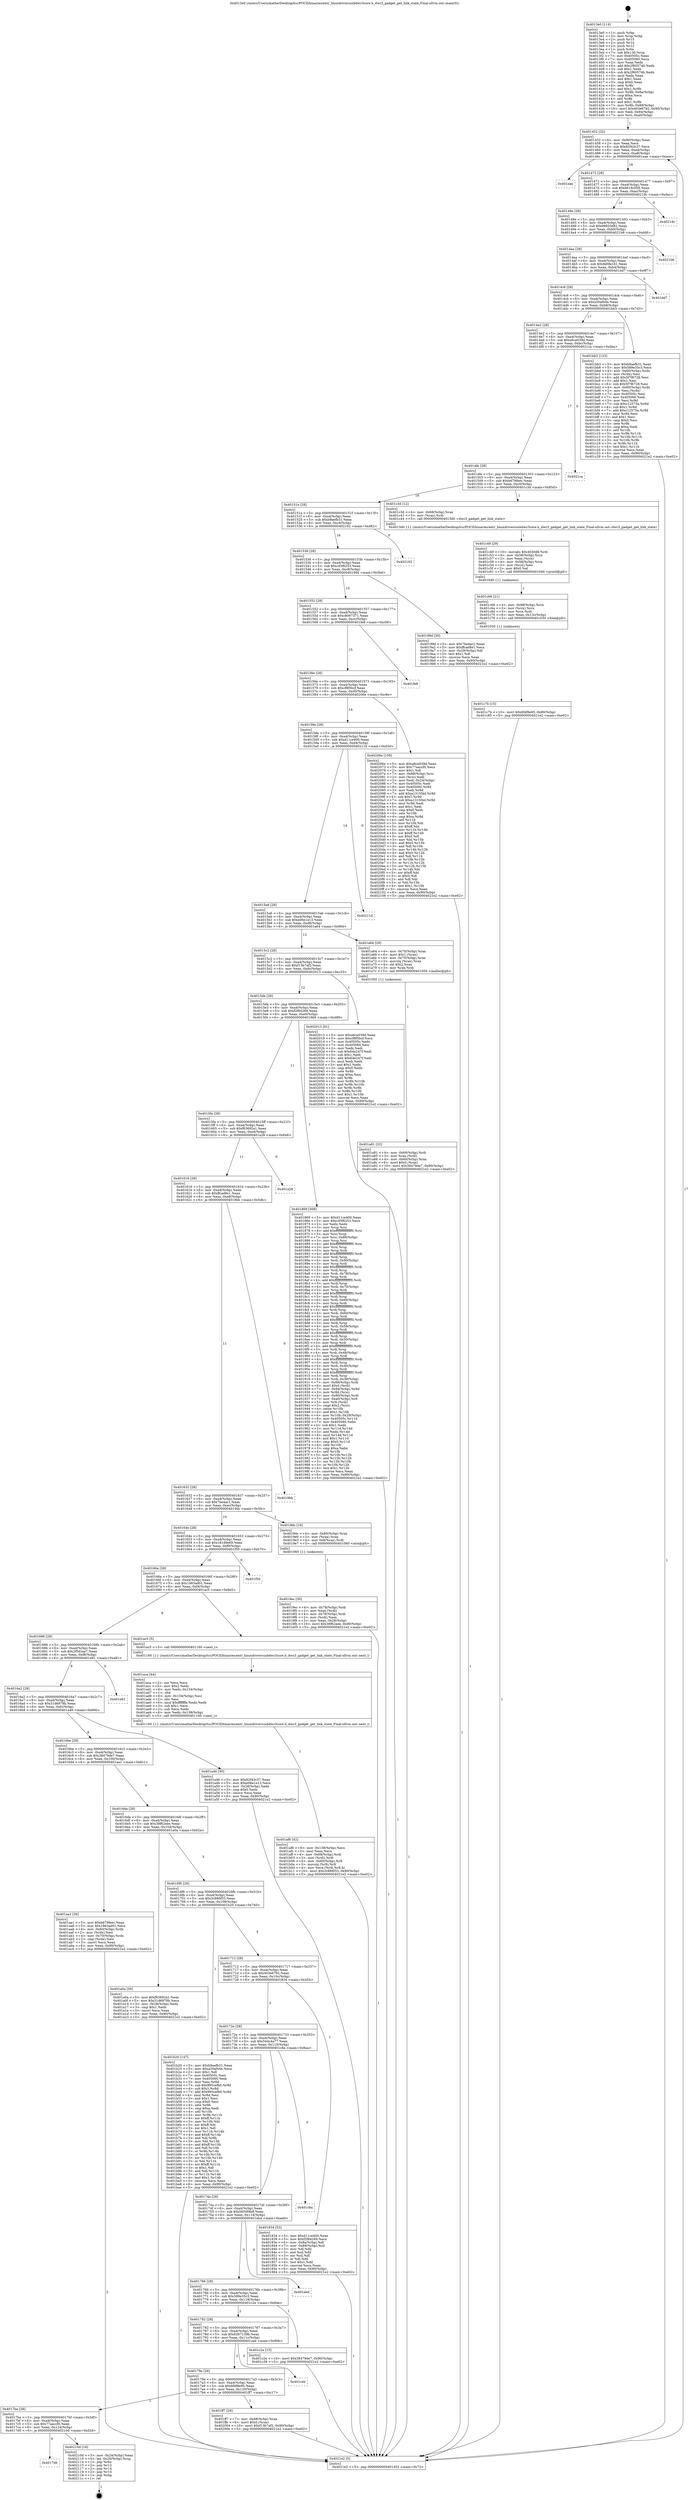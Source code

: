 digraph "0x4013e0" {
  label = "0x4013e0 (/mnt/c/Users/mathe/Desktop/tcc/POCII/binaries/extr_linuxdriversusbdwc3core.h_dwc3_gadget_get_link_state_Final-ollvm.out::main(0))"
  labelloc = "t"
  node[shape=record]

  Entry [label="",width=0.3,height=0.3,shape=circle,fillcolor=black,style=filled]
  "0x401452" [label="{
     0x401452 [32]\l
     | [instrs]\l
     &nbsp;&nbsp;0x401452 \<+6\>: mov -0x90(%rbp),%eax\l
     &nbsp;&nbsp;0x401458 \<+2\>: mov %eax,%ecx\l
     &nbsp;&nbsp;0x40145a \<+6\>: sub $0x82f43c37,%ecx\l
     &nbsp;&nbsp;0x401460 \<+6\>: mov %eax,-0xa4(%rbp)\l
     &nbsp;&nbsp;0x401466 \<+6\>: mov %ecx,-0xa8(%rbp)\l
     &nbsp;&nbsp;0x40146c \<+6\>: je 0000000000401eae \<main+0xace\>\l
  }"]
  "0x401eae" [label="{
     0x401eae\l
  }", style=dashed]
  "0x401472" [label="{
     0x401472 [28]\l
     | [instrs]\l
     &nbsp;&nbsp;0x401472 \<+5\>: jmp 0000000000401477 \<main+0x97\>\l
     &nbsp;&nbsp;0x401477 \<+6\>: mov -0xa4(%rbp),%eax\l
     &nbsp;&nbsp;0x40147d \<+5\>: sub $0x8618c058,%eax\l
     &nbsp;&nbsp;0x401482 \<+6\>: mov %eax,-0xac(%rbp)\l
     &nbsp;&nbsp;0x401488 \<+6\>: je 000000000040218c \<main+0xdac\>\l
  }"]
  Exit [label="",width=0.3,height=0.3,shape=circle,fillcolor=black,style=filled,peripheries=2]
  "0x40218c" [label="{
     0x40218c\l
  }", style=dashed]
  "0x40148e" [label="{
     0x40148e [28]\l
     | [instrs]\l
     &nbsp;&nbsp;0x40148e \<+5\>: jmp 0000000000401493 \<main+0xb3\>\l
     &nbsp;&nbsp;0x401493 \<+6\>: mov -0xa4(%rbp),%eax\l
     &nbsp;&nbsp;0x401499 \<+5\>: sub $0x99833d81,%eax\l
     &nbsp;&nbsp;0x40149e \<+6\>: mov %eax,-0xb0(%rbp)\l
     &nbsp;&nbsp;0x4014a4 \<+6\>: je 00000000004021b6 \<main+0xdd6\>\l
  }"]
  "0x4017d6" [label="{
     0x4017d6\l
  }", style=dashed]
  "0x4021b6" [label="{
     0x4021b6\l
  }", style=dashed]
  "0x4014aa" [label="{
     0x4014aa [28]\l
     | [instrs]\l
     &nbsp;&nbsp;0x4014aa \<+5\>: jmp 00000000004014af \<main+0xcf\>\l
     &nbsp;&nbsp;0x4014af \<+6\>: mov -0xa4(%rbp),%eax\l
     &nbsp;&nbsp;0x4014b5 \<+5\>: sub $0x9d0fe161,%eax\l
     &nbsp;&nbsp;0x4014ba \<+6\>: mov %eax,-0xb4(%rbp)\l
     &nbsp;&nbsp;0x4014c0 \<+6\>: je 0000000000401dd7 \<main+0x9f7\>\l
  }"]
  "0x40210d" [label="{
     0x40210d [16]\l
     | [instrs]\l
     &nbsp;&nbsp;0x40210d \<+3\>: mov -0x24(%rbp),%eax\l
     &nbsp;&nbsp;0x402110 \<+4\>: lea -0x20(%rbp),%rsp\l
     &nbsp;&nbsp;0x402114 \<+1\>: pop %rbx\l
     &nbsp;&nbsp;0x402115 \<+2\>: pop %r12\l
     &nbsp;&nbsp;0x402117 \<+2\>: pop %r14\l
     &nbsp;&nbsp;0x402119 \<+2\>: pop %r15\l
     &nbsp;&nbsp;0x40211b \<+1\>: pop %rbp\l
     &nbsp;&nbsp;0x40211c \<+1\>: ret\l
  }"]
  "0x401dd7" [label="{
     0x401dd7\l
  }", style=dashed]
  "0x4014c6" [label="{
     0x4014c6 [28]\l
     | [instrs]\l
     &nbsp;&nbsp;0x4014c6 \<+5\>: jmp 00000000004014cb \<main+0xeb\>\l
     &nbsp;&nbsp;0x4014cb \<+6\>: mov -0xa4(%rbp),%eax\l
     &nbsp;&nbsp;0x4014d1 \<+5\>: sub $0xa20af44e,%eax\l
     &nbsp;&nbsp;0x4014d6 \<+6\>: mov %eax,-0xb8(%rbp)\l
     &nbsp;&nbsp;0x4014dc \<+6\>: je 0000000000401bb3 \<main+0x7d3\>\l
  }"]
  "0x4017ba" [label="{
     0x4017ba [28]\l
     | [instrs]\l
     &nbsp;&nbsp;0x4017ba \<+5\>: jmp 00000000004017bf \<main+0x3df\>\l
     &nbsp;&nbsp;0x4017bf \<+6\>: mov -0xa4(%rbp),%eax\l
     &nbsp;&nbsp;0x4017c5 \<+5\>: sub $0x77aaccf0,%eax\l
     &nbsp;&nbsp;0x4017ca \<+6\>: mov %eax,-0x124(%rbp)\l
     &nbsp;&nbsp;0x4017d0 \<+6\>: je 000000000040210d \<main+0xd2d\>\l
  }"]
  "0x401bb3" [label="{
     0x401bb3 [123]\l
     | [instrs]\l
     &nbsp;&nbsp;0x401bb3 \<+5\>: mov $0xb9aefb31,%eax\l
     &nbsp;&nbsp;0x401bb8 \<+5\>: mov $0x589e35c3,%ecx\l
     &nbsp;&nbsp;0x401bbd \<+4\>: mov -0x60(%rbp),%rdx\l
     &nbsp;&nbsp;0x401bc1 \<+2\>: mov (%rdx),%esi\l
     &nbsp;&nbsp;0x401bc3 \<+6\>: add $0x5f7f6728,%esi\l
     &nbsp;&nbsp;0x401bc9 \<+3\>: add $0x1,%esi\l
     &nbsp;&nbsp;0x401bcc \<+6\>: sub $0x5f7f6728,%esi\l
     &nbsp;&nbsp;0x401bd2 \<+4\>: mov -0x60(%rbp),%rdx\l
     &nbsp;&nbsp;0x401bd6 \<+2\>: mov %esi,(%rdx)\l
     &nbsp;&nbsp;0x401bd8 \<+7\>: mov 0x40505c,%esi\l
     &nbsp;&nbsp;0x401bdf \<+7\>: mov 0x405060,%edi\l
     &nbsp;&nbsp;0x401be6 \<+3\>: mov %esi,%r8d\l
     &nbsp;&nbsp;0x401be9 \<+7\>: sub $0xc12575a,%r8d\l
     &nbsp;&nbsp;0x401bf0 \<+4\>: sub $0x1,%r8d\l
     &nbsp;&nbsp;0x401bf4 \<+7\>: add $0xc12575a,%r8d\l
     &nbsp;&nbsp;0x401bfb \<+4\>: imul %r8d,%esi\l
     &nbsp;&nbsp;0x401bff \<+3\>: and $0x1,%esi\l
     &nbsp;&nbsp;0x401c02 \<+3\>: cmp $0x0,%esi\l
     &nbsp;&nbsp;0x401c05 \<+4\>: sete %r9b\l
     &nbsp;&nbsp;0x401c09 \<+3\>: cmp $0xa,%edi\l
     &nbsp;&nbsp;0x401c0c \<+4\>: setl %r10b\l
     &nbsp;&nbsp;0x401c10 \<+3\>: mov %r9b,%r11b\l
     &nbsp;&nbsp;0x401c13 \<+3\>: and %r10b,%r11b\l
     &nbsp;&nbsp;0x401c16 \<+3\>: xor %r10b,%r9b\l
     &nbsp;&nbsp;0x401c19 \<+3\>: or %r9b,%r11b\l
     &nbsp;&nbsp;0x401c1c \<+4\>: test $0x1,%r11b\l
     &nbsp;&nbsp;0x401c20 \<+3\>: cmovne %ecx,%eax\l
     &nbsp;&nbsp;0x401c23 \<+6\>: mov %eax,-0x90(%rbp)\l
     &nbsp;&nbsp;0x401c29 \<+5\>: jmp 00000000004021e2 \<main+0xe02\>\l
  }"]
  "0x4014e2" [label="{
     0x4014e2 [28]\l
     | [instrs]\l
     &nbsp;&nbsp;0x4014e2 \<+5\>: jmp 00000000004014e7 \<main+0x107\>\l
     &nbsp;&nbsp;0x4014e7 \<+6\>: mov -0xa4(%rbp),%eax\l
     &nbsp;&nbsp;0x4014ed \<+5\>: sub $0xa6ce039d,%eax\l
     &nbsp;&nbsp;0x4014f2 \<+6\>: mov %eax,-0xbc(%rbp)\l
     &nbsp;&nbsp;0x4014f8 \<+6\>: je 00000000004021ca \<main+0xdea\>\l
  }"]
  "0x401ff7" [label="{
     0x401ff7 [28]\l
     | [instrs]\l
     &nbsp;&nbsp;0x401ff7 \<+7\>: mov -0x88(%rbp),%rax\l
     &nbsp;&nbsp;0x401ffe \<+6\>: movl $0x0,(%rax)\l
     &nbsp;&nbsp;0x402004 \<+10\>: movl $0xf13b7af2,-0x90(%rbp)\l
     &nbsp;&nbsp;0x40200e \<+5\>: jmp 00000000004021e2 \<main+0xe02\>\l
  }"]
  "0x4021ca" [label="{
     0x4021ca\l
  }", style=dashed]
  "0x4014fe" [label="{
     0x4014fe [28]\l
     | [instrs]\l
     &nbsp;&nbsp;0x4014fe \<+5\>: jmp 0000000000401503 \<main+0x123\>\l
     &nbsp;&nbsp;0x401503 \<+6\>: mov -0xa4(%rbp),%eax\l
     &nbsp;&nbsp;0x401509 \<+5\>: sub $0xb679feec,%eax\l
     &nbsp;&nbsp;0x40150e \<+6\>: mov %eax,-0xc0(%rbp)\l
     &nbsp;&nbsp;0x401514 \<+6\>: je 0000000000401c3d \<main+0x85d\>\l
  }"]
  "0x40179e" [label="{
     0x40179e [28]\l
     | [instrs]\l
     &nbsp;&nbsp;0x40179e \<+5\>: jmp 00000000004017a3 \<main+0x3c3\>\l
     &nbsp;&nbsp;0x4017a3 \<+6\>: mov -0xa4(%rbp),%eax\l
     &nbsp;&nbsp;0x4017a9 \<+5\>: sub $0x6f4f8e95,%eax\l
     &nbsp;&nbsp;0x4017ae \<+6\>: mov %eax,-0x120(%rbp)\l
     &nbsp;&nbsp;0x4017b4 \<+6\>: je 0000000000401ff7 \<main+0xc17\>\l
  }"]
  "0x401c3d" [label="{
     0x401c3d [12]\l
     | [instrs]\l
     &nbsp;&nbsp;0x401c3d \<+4\>: mov -0x68(%rbp),%rax\l
     &nbsp;&nbsp;0x401c41 \<+3\>: mov (%rax),%rdi\l
     &nbsp;&nbsp;0x401c44 \<+5\>: call 00000000004013d0 \<dwc3_gadget_get_link_state\>\l
     | [calls]\l
     &nbsp;&nbsp;0x4013d0 \{1\} (/mnt/c/Users/mathe/Desktop/tcc/POCII/binaries/extr_linuxdriversusbdwc3core.h_dwc3_gadget_get_link_state_Final-ollvm.out::dwc3_gadget_get_link_state)\l
  }"]
  "0x40151a" [label="{
     0x40151a [28]\l
     | [instrs]\l
     &nbsp;&nbsp;0x40151a \<+5\>: jmp 000000000040151f \<main+0x13f\>\l
     &nbsp;&nbsp;0x40151f \<+6\>: mov -0xa4(%rbp),%eax\l
     &nbsp;&nbsp;0x401525 \<+5\>: sub $0xb9aefb31,%eax\l
     &nbsp;&nbsp;0x40152a \<+6\>: mov %eax,-0xc4(%rbp)\l
     &nbsp;&nbsp;0x401530 \<+6\>: je 0000000000402162 \<main+0xd82\>\l
  }"]
  "0x401ceb" [label="{
     0x401ceb\l
  }", style=dashed]
  "0x402162" [label="{
     0x402162\l
  }", style=dashed]
  "0x401536" [label="{
     0x401536 [28]\l
     | [instrs]\l
     &nbsp;&nbsp;0x401536 \<+5\>: jmp 000000000040153b \<main+0x15b\>\l
     &nbsp;&nbsp;0x40153b \<+6\>: mov -0xa4(%rbp),%eax\l
     &nbsp;&nbsp;0x401541 \<+5\>: sub $0xc45f6253,%eax\l
     &nbsp;&nbsp;0x401546 \<+6\>: mov %eax,-0xc8(%rbp)\l
     &nbsp;&nbsp;0x40154c \<+6\>: je 000000000040199d \<main+0x5bd\>\l
  }"]
  "0x401c7b" [label="{
     0x401c7b [15]\l
     | [instrs]\l
     &nbsp;&nbsp;0x401c7b \<+10\>: movl $0x6f4f8e95,-0x90(%rbp)\l
     &nbsp;&nbsp;0x401c85 \<+5\>: jmp 00000000004021e2 \<main+0xe02\>\l
  }"]
  "0x40199d" [label="{
     0x40199d [30]\l
     | [instrs]\l
     &nbsp;&nbsp;0x40199d \<+5\>: mov $0x7be4ac1,%eax\l
     &nbsp;&nbsp;0x4019a2 \<+5\>: mov $0xffcad8e1,%ecx\l
     &nbsp;&nbsp;0x4019a7 \<+3\>: mov -0x29(%rbp),%dl\l
     &nbsp;&nbsp;0x4019aa \<+3\>: test $0x1,%dl\l
     &nbsp;&nbsp;0x4019ad \<+3\>: cmovne %ecx,%eax\l
     &nbsp;&nbsp;0x4019b0 \<+6\>: mov %eax,-0x90(%rbp)\l
     &nbsp;&nbsp;0x4019b6 \<+5\>: jmp 00000000004021e2 \<main+0xe02\>\l
  }"]
  "0x401552" [label="{
     0x401552 [28]\l
     | [instrs]\l
     &nbsp;&nbsp;0x401552 \<+5\>: jmp 0000000000401557 \<main+0x177\>\l
     &nbsp;&nbsp;0x401557 \<+6\>: mov -0xa4(%rbp),%eax\l
     &nbsp;&nbsp;0x40155d \<+5\>: sub $0xc8067371,%eax\l
     &nbsp;&nbsp;0x401562 \<+6\>: mov %eax,-0xcc(%rbp)\l
     &nbsp;&nbsp;0x401568 \<+6\>: je 0000000000401fe8 \<main+0xc08\>\l
  }"]
  "0x401c66" [label="{
     0x401c66 [21]\l
     | [instrs]\l
     &nbsp;&nbsp;0x401c66 \<+4\>: mov -0x68(%rbp),%rcx\l
     &nbsp;&nbsp;0x401c6a \<+3\>: mov (%rcx),%rcx\l
     &nbsp;&nbsp;0x401c6d \<+3\>: mov %rcx,%rdi\l
     &nbsp;&nbsp;0x401c70 \<+6\>: mov %eax,-0x13c(%rbp)\l
     &nbsp;&nbsp;0x401c76 \<+5\>: call 0000000000401030 \<free@plt\>\l
     | [calls]\l
     &nbsp;&nbsp;0x401030 \{1\} (unknown)\l
  }"]
  "0x401fe8" [label="{
     0x401fe8\l
  }", style=dashed]
  "0x40156e" [label="{
     0x40156e [28]\l
     | [instrs]\l
     &nbsp;&nbsp;0x40156e \<+5\>: jmp 0000000000401573 \<main+0x193\>\l
     &nbsp;&nbsp;0x401573 \<+6\>: mov -0xa4(%rbp),%eax\l
     &nbsp;&nbsp;0x401579 \<+5\>: sub $0xcf8f5bcf,%eax\l
     &nbsp;&nbsp;0x40157e \<+6\>: mov %eax,-0xd0(%rbp)\l
     &nbsp;&nbsp;0x401584 \<+6\>: je 000000000040206e \<main+0xc8e\>\l
  }"]
  "0x401c49" [label="{
     0x401c49 [29]\l
     | [instrs]\l
     &nbsp;&nbsp;0x401c49 \<+10\>: movabs $0x4030d6,%rdi\l
     &nbsp;&nbsp;0x401c53 \<+4\>: mov -0x58(%rbp),%rcx\l
     &nbsp;&nbsp;0x401c57 \<+2\>: mov %eax,(%rcx)\l
     &nbsp;&nbsp;0x401c59 \<+4\>: mov -0x58(%rbp),%rcx\l
     &nbsp;&nbsp;0x401c5d \<+2\>: mov (%rcx),%esi\l
     &nbsp;&nbsp;0x401c5f \<+2\>: mov $0x0,%al\l
     &nbsp;&nbsp;0x401c61 \<+5\>: call 0000000000401040 \<printf@plt\>\l
     | [calls]\l
     &nbsp;&nbsp;0x401040 \{1\} (unknown)\l
  }"]
  "0x40206e" [label="{
     0x40206e [159]\l
     | [instrs]\l
     &nbsp;&nbsp;0x40206e \<+5\>: mov $0xa6ce039d,%eax\l
     &nbsp;&nbsp;0x402073 \<+5\>: mov $0x77aaccf0,%ecx\l
     &nbsp;&nbsp;0x402078 \<+2\>: mov $0x1,%dl\l
     &nbsp;&nbsp;0x40207a \<+7\>: mov -0x88(%rbp),%rsi\l
     &nbsp;&nbsp;0x402081 \<+2\>: mov (%rsi),%edi\l
     &nbsp;&nbsp;0x402083 \<+3\>: mov %edi,-0x24(%rbp)\l
     &nbsp;&nbsp;0x402086 \<+7\>: mov 0x40505c,%edi\l
     &nbsp;&nbsp;0x40208d \<+8\>: mov 0x405060,%r8d\l
     &nbsp;&nbsp;0x402095 \<+3\>: mov %edi,%r9d\l
     &nbsp;&nbsp;0x402098 \<+7\>: add $0xa1315f4d,%r9d\l
     &nbsp;&nbsp;0x40209f \<+4\>: sub $0x1,%r9d\l
     &nbsp;&nbsp;0x4020a3 \<+7\>: sub $0xa1315f4d,%r9d\l
     &nbsp;&nbsp;0x4020aa \<+4\>: imul %r9d,%edi\l
     &nbsp;&nbsp;0x4020ae \<+3\>: and $0x1,%edi\l
     &nbsp;&nbsp;0x4020b1 \<+3\>: cmp $0x0,%edi\l
     &nbsp;&nbsp;0x4020b4 \<+4\>: sete %r10b\l
     &nbsp;&nbsp;0x4020b8 \<+4\>: cmp $0xa,%r8d\l
     &nbsp;&nbsp;0x4020bc \<+4\>: setl %r11b\l
     &nbsp;&nbsp;0x4020c0 \<+3\>: mov %r10b,%bl\l
     &nbsp;&nbsp;0x4020c3 \<+3\>: xor $0xff,%bl\l
     &nbsp;&nbsp;0x4020c6 \<+3\>: mov %r11b,%r14b\l
     &nbsp;&nbsp;0x4020c9 \<+4\>: xor $0xff,%r14b\l
     &nbsp;&nbsp;0x4020cd \<+3\>: xor $0x0,%dl\l
     &nbsp;&nbsp;0x4020d0 \<+3\>: mov %bl,%r15b\l
     &nbsp;&nbsp;0x4020d3 \<+4\>: and $0x0,%r15b\l
     &nbsp;&nbsp;0x4020d7 \<+3\>: and %dl,%r10b\l
     &nbsp;&nbsp;0x4020da \<+3\>: mov %r14b,%r12b\l
     &nbsp;&nbsp;0x4020dd \<+4\>: and $0x0,%r12b\l
     &nbsp;&nbsp;0x4020e1 \<+3\>: and %dl,%r11b\l
     &nbsp;&nbsp;0x4020e4 \<+3\>: or %r10b,%r15b\l
     &nbsp;&nbsp;0x4020e7 \<+3\>: or %r11b,%r12b\l
     &nbsp;&nbsp;0x4020ea \<+3\>: xor %r12b,%r15b\l
     &nbsp;&nbsp;0x4020ed \<+3\>: or %r14b,%bl\l
     &nbsp;&nbsp;0x4020f0 \<+3\>: xor $0xff,%bl\l
     &nbsp;&nbsp;0x4020f3 \<+3\>: or $0x0,%dl\l
     &nbsp;&nbsp;0x4020f6 \<+2\>: and %dl,%bl\l
     &nbsp;&nbsp;0x4020f8 \<+3\>: or %bl,%r15b\l
     &nbsp;&nbsp;0x4020fb \<+4\>: test $0x1,%r15b\l
     &nbsp;&nbsp;0x4020ff \<+3\>: cmovne %ecx,%eax\l
     &nbsp;&nbsp;0x402102 \<+6\>: mov %eax,-0x90(%rbp)\l
     &nbsp;&nbsp;0x402108 \<+5\>: jmp 00000000004021e2 \<main+0xe02\>\l
  }"]
  "0x40158a" [label="{
     0x40158a [28]\l
     | [instrs]\l
     &nbsp;&nbsp;0x40158a \<+5\>: jmp 000000000040158f \<main+0x1af\>\l
     &nbsp;&nbsp;0x40158f \<+6\>: mov -0xa4(%rbp),%eax\l
     &nbsp;&nbsp;0x401595 \<+5\>: sub $0xd11ce400,%eax\l
     &nbsp;&nbsp;0x40159a \<+6\>: mov %eax,-0xd4(%rbp)\l
     &nbsp;&nbsp;0x4015a0 \<+6\>: je 000000000040211d \<main+0xd3d\>\l
  }"]
  "0x401782" [label="{
     0x401782 [28]\l
     | [instrs]\l
     &nbsp;&nbsp;0x401782 \<+5\>: jmp 0000000000401787 \<main+0x3a7\>\l
     &nbsp;&nbsp;0x401787 \<+6\>: mov -0xa4(%rbp),%eax\l
     &nbsp;&nbsp;0x40178d \<+5\>: sub $0x6267139b,%eax\l
     &nbsp;&nbsp;0x401792 \<+6\>: mov %eax,-0x11c(%rbp)\l
     &nbsp;&nbsp;0x401798 \<+6\>: je 0000000000401ceb \<main+0x90b\>\l
  }"]
  "0x40211d" [label="{
     0x40211d\l
  }", style=dashed]
  "0x4015a6" [label="{
     0x4015a6 [28]\l
     | [instrs]\l
     &nbsp;&nbsp;0x4015a6 \<+5\>: jmp 00000000004015ab \<main+0x1cb\>\l
     &nbsp;&nbsp;0x4015ab \<+6\>: mov -0xa4(%rbp),%eax\l
     &nbsp;&nbsp;0x4015b1 \<+5\>: sub $0xe06e1e13,%eax\l
     &nbsp;&nbsp;0x4015b6 \<+6\>: mov %eax,-0xd8(%rbp)\l
     &nbsp;&nbsp;0x4015bc \<+6\>: je 0000000000401a64 \<main+0x684\>\l
  }"]
  "0x401c2e" [label="{
     0x401c2e [15]\l
     | [instrs]\l
     &nbsp;&nbsp;0x401c2e \<+10\>: movl $0x38479de7,-0x90(%rbp)\l
     &nbsp;&nbsp;0x401c38 \<+5\>: jmp 00000000004021e2 \<main+0xe02\>\l
  }"]
  "0x401a64" [label="{
     0x401a64 [29]\l
     | [instrs]\l
     &nbsp;&nbsp;0x401a64 \<+4\>: mov -0x70(%rbp),%rax\l
     &nbsp;&nbsp;0x401a68 \<+6\>: movl $0x1,(%rax)\l
     &nbsp;&nbsp;0x401a6e \<+4\>: mov -0x70(%rbp),%rax\l
     &nbsp;&nbsp;0x401a72 \<+3\>: movslq (%rax),%rax\l
     &nbsp;&nbsp;0x401a75 \<+4\>: shl $0x2,%rax\l
     &nbsp;&nbsp;0x401a79 \<+3\>: mov %rax,%rdi\l
     &nbsp;&nbsp;0x401a7c \<+5\>: call 0000000000401050 \<malloc@plt\>\l
     | [calls]\l
     &nbsp;&nbsp;0x401050 \{1\} (unknown)\l
  }"]
  "0x4015c2" [label="{
     0x4015c2 [28]\l
     | [instrs]\l
     &nbsp;&nbsp;0x4015c2 \<+5\>: jmp 00000000004015c7 \<main+0x1e7\>\l
     &nbsp;&nbsp;0x4015c7 \<+6\>: mov -0xa4(%rbp),%eax\l
     &nbsp;&nbsp;0x4015cd \<+5\>: sub $0xf13b7af2,%eax\l
     &nbsp;&nbsp;0x4015d2 \<+6\>: mov %eax,-0xdc(%rbp)\l
     &nbsp;&nbsp;0x4015d8 \<+6\>: je 0000000000402013 \<main+0xc33\>\l
  }"]
  "0x401766" [label="{
     0x401766 [28]\l
     | [instrs]\l
     &nbsp;&nbsp;0x401766 \<+5\>: jmp 000000000040176b \<main+0x38b\>\l
     &nbsp;&nbsp;0x40176b \<+6\>: mov -0xa4(%rbp),%eax\l
     &nbsp;&nbsp;0x401771 \<+5\>: sub $0x589e35c3,%eax\l
     &nbsp;&nbsp;0x401776 \<+6\>: mov %eax,-0x118(%rbp)\l
     &nbsp;&nbsp;0x40177c \<+6\>: je 0000000000401c2e \<main+0x84e\>\l
  }"]
  "0x402013" [label="{
     0x402013 [91]\l
     | [instrs]\l
     &nbsp;&nbsp;0x402013 \<+5\>: mov $0xa6ce039d,%eax\l
     &nbsp;&nbsp;0x402018 \<+5\>: mov $0xcf8f5bcf,%ecx\l
     &nbsp;&nbsp;0x40201d \<+7\>: mov 0x40505c,%edx\l
     &nbsp;&nbsp;0x402024 \<+7\>: mov 0x405060,%esi\l
     &nbsp;&nbsp;0x40202b \<+2\>: mov %edx,%edi\l
     &nbsp;&nbsp;0x40202d \<+6\>: sub $0x64e247f,%edi\l
     &nbsp;&nbsp;0x402033 \<+3\>: sub $0x1,%edi\l
     &nbsp;&nbsp;0x402036 \<+6\>: add $0x64e247f,%edi\l
     &nbsp;&nbsp;0x40203c \<+3\>: imul %edi,%edx\l
     &nbsp;&nbsp;0x40203f \<+3\>: and $0x1,%edx\l
     &nbsp;&nbsp;0x402042 \<+3\>: cmp $0x0,%edx\l
     &nbsp;&nbsp;0x402045 \<+4\>: sete %r8b\l
     &nbsp;&nbsp;0x402049 \<+3\>: cmp $0xa,%esi\l
     &nbsp;&nbsp;0x40204c \<+4\>: setl %r9b\l
     &nbsp;&nbsp;0x402050 \<+3\>: mov %r8b,%r10b\l
     &nbsp;&nbsp;0x402053 \<+3\>: and %r9b,%r10b\l
     &nbsp;&nbsp;0x402056 \<+3\>: xor %r9b,%r8b\l
     &nbsp;&nbsp;0x402059 \<+3\>: or %r8b,%r10b\l
     &nbsp;&nbsp;0x40205c \<+4\>: test $0x1,%r10b\l
     &nbsp;&nbsp;0x402060 \<+3\>: cmovne %ecx,%eax\l
     &nbsp;&nbsp;0x402063 \<+6\>: mov %eax,-0x90(%rbp)\l
     &nbsp;&nbsp;0x402069 \<+5\>: jmp 00000000004021e2 \<main+0xe02\>\l
  }"]
  "0x4015de" [label="{
     0x4015de [28]\l
     | [instrs]\l
     &nbsp;&nbsp;0x4015de \<+5\>: jmp 00000000004015e3 \<main+0x203\>\l
     &nbsp;&nbsp;0x4015e3 \<+6\>: mov -0xa4(%rbp),%eax\l
     &nbsp;&nbsp;0x4015e9 \<+5\>: sub $0xf2f84269,%eax\l
     &nbsp;&nbsp;0x4015ee \<+6\>: mov %eax,-0xe0(%rbp)\l
     &nbsp;&nbsp;0x4015f4 \<+6\>: je 0000000000401869 \<main+0x489\>\l
  }"]
  "0x401ebd" [label="{
     0x401ebd\l
  }", style=dashed]
  "0x401869" [label="{
     0x401869 [308]\l
     | [instrs]\l
     &nbsp;&nbsp;0x401869 \<+5\>: mov $0xd11ce400,%eax\l
     &nbsp;&nbsp;0x40186e \<+5\>: mov $0xc45f6253,%ecx\l
     &nbsp;&nbsp;0x401873 \<+2\>: xor %edx,%edx\l
     &nbsp;&nbsp;0x401875 \<+3\>: mov %rsp,%rsi\l
     &nbsp;&nbsp;0x401878 \<+4\>: add $0xfffffffffffffff0,%rsi\l
     &nbsp;&nbsp;0x40187c \<+3\>: mov %rsi,%rsp\l
     &nbsp;&nbsp;0x40187f \<+7\>: mov %rsi,-0x88(%rbp)\l
     &nbsp;&nbsp;0x401886 \<+3\>: mov %rsp,%rsi\l
     &nbsp;&nbsp;0x401889 \<+4\>: add $0xfffffffffffffff0,%rsi\l
     &nbsp;&nbsp;0x40188d \<+3\>: mov %rsi,%rsp\l
     &nbsp;&nbsp;0x401890 \<+3\>: mov %rsp,%rdi\l
     &nbsp;&nbsp;0x401893 \<+4\>: add $0xfffffffffffffff0,%rdi\l
     &nbsp;&nbsp;0x401897 \<+3\>: mov %rdi,%rsp\l
     &nbsp;&nbsp;0x40189a \<+4\>: mov %rdi,-0x80(%rbp)\l
     &nbsp;&nbsp;0x40189e \<+3\>: mov %rsp,%rdi\l
     &nbsp;&nbsp;0x4018a1 \<+4\>: add $0xfffffffffffffff0,%rdi\l
     &nbsp;&nbsp;0x4018a5 \<+3\>: mov %rdi,%rsp\l
     &nbsp;&nbsp;0x4018a8 \<+4\>: mov %rdi,-0x78(%rbp)\l
     &nbsp;&nbsp;0x4018ac \<+3\>: mov %rsp,%rdi\l
     &nbsp;&nbsp;0x4018af \<+4\>: add $0xfffffffffffffff0,%rdi\l
     &nbsp;&nbsp;0x4018b3 \<+3\>: mov %rdi,%rsp\l
     &nbsp;&nbsp;0x4018b6 \<+4\>: mov %rdi,-0x70(%rbp)\l
     &nbsp;&nbsp;0x4018ba \<+3\>: mov %rsp,%rdi\l
     &nbsp;&nbsp;0x4018bd \<+4\>: add $0xfffffffffffffff0,%rdi\l
     &nbsp;&nbsp;0x4018c1 \<+3\>: mov %rdi,%rsp\l
     &nbsp;&nbsp;0x4018c4 \<+4\>: mov %rdi,-0x68(%rbp)\l
     &nbsp;&nbsp;0x4018c8 \<+3\>: mov %rsp,%rdi\l
     &nbsp;&nbsp;0x4018cb \<+4\>: add $0xfffffffffffffff0,%rdi\l
     &nbsp;&nbsp;0x4018cf \<+3\>: mov %rdi,%rsp\l
     &nbsp;&nbsp;0x4018d2 \<+4\>: mov %rdi,-0x60(%rbp)\l
     &nbsp;&nbsp;0x4018d6 \<+3\>: mov %rsp,%rdi\l
     &nbsp;&nbsp;0x4018d9 \<+4\>: add $0xfffffffffffffff0,%rdi\l
     &nbsp;&nbsp;0x4018dd \<+3\>: mov %rdi,%rsp\l
     &nbsp;&nbsp;0x4018e0 \<+4\>: mov %rdi,-0x58(%rbp)\l
     &nbsp;&nbsp;0x4018e4 \<+3\>: mov %rsp,%rdi\l
     &nbsp;&nbsp;0x4018e7 \<+4\>: add $0xfffffffffffffff0,%rdi\l
     &nbsp;&nbsp;0x4018eb \<+3\>: mov %rdi,%rsp\l
     &nbsp;&nbsp;0x4018ee \<+4\>: mov %rdi,-0x50(%rbp)\l
     &nbsp;&nbsp;0x4018f2 \<+3\>: mov %rsp,%rdi\l
     &nbsp;&nbsp;0x4018f5 \<+4\>: add $0xfffffffffffffff0,%rdi\l
     &nbsp;&nbsp;0x4018f9 \<+3\>: mov %rdi,%rsp\l
     &nbsp;&nbsp;0x4018fc \<+4\>: mov %rdi,-0x48(%rbp)\l
     &nbsp;&nbsp;0x401900 \<+3\>: mov %rsp,%rdi\l
     &nbsp;&nbsp;0x401903 \<+4\>: add $0xfffffffffffffff0,%rdi\l
     &nbsp;&nbsp;0x401907 \<+3\>: mov %rdi,%rsp\l
     &nbsp;&nbsp;0x40190a \<+4\>: mov %rdi,-0x40(%rbp)\l
     &nbsp;&nbsp;0x40190e \<+3\>: mov %rsp,%rdi\l
     &nbsp;&nbsp;0x401911 \<+4\>: add $0xfffffffffffffff0,%rdi\l
     &nbsp;&nbsp;0x401915 \<+3\>: mov %rdi,%rsp\l
     &nbsp;&nbsp;0x401918 \<+4\>: mov %rdi,-0x38(%rbp)\l
     &nbsp;&nbsp;0x40191c \<+7\>: mov -0x88(%rbp),%rdi\l
     &nbsp;&nbsp;0x401923 \<+6\>: movl $0x0,(%rdi)\l
     &nbsp;&nbsp;0x401929 \<+7\>: mov -0x94(%rbp),%r8d\l
     &nbsp;&nbsp;0x401930 \<+3\>: mov %r8d,(%rsi)\l
     &nbsp;&nbsp;0x401933 \<+4\>: mov -0x80(%rbp),%rdi\l
     &nbsp;&nbsp;0x401937 \<+7\>: mov -0xa0(%rbp),%r9\l
     &nbsp;&nbsp;0x40193e \<+3\>: mov %r9,(%rdi)\l
     &nbsp;&nbsp;0x401941 \<+3\>: cmpl $0x2,(%rsi)\l
     &nbsp;&nbsp;0x401944 \<+4\>: setne %r10b\l
     &nbsp;&nbsp;0x401948 \<+4\>: and $0x1,%r10b\l
     &nbsp;&nbsp;0x40194c \<+4\>: mov %r10b,-0x29(%rbp)\l
     &nbsp;&nbsp;0x401950 \<+8\>: mov 0x40505c,%r11d\l
     &nbsp;&nbsp;0x401958 \<+7\>: mov 0x405060,%ebx\l
     &nbsp;&nbsp;0x40195f \<+3\>: sub $0x1,%edx\l
     &nbsp;&nbsp;0x401962 \<+3\>: mov %r11d,%r14d\l
     &nbsp;&nbsp;0x401965 \<+3\>: add %edx,%r14d\l
     &nbsp;&nbsp;0x401968 \<+4\>: imul %r14d,%r11d\l
     &nbsp;&nbsp;0x40196c \<+4\>: and $0x1,%r11d\l
     &nbsp;&nbsp;0x401970 \<+4\>: cmp $0x0,%r11d\l
     &nbsp;&nbsp;0x401974 \<+4\>: sete %r10b\l
     &nbsp;&nbsp;0x401978 \<+3\>: cmp $0xa,%ebx\l
     &nbsp;&nbsp;0x40197b \<+4\>: setl %r15b\l
     &nbsp;&nbsp;0x40197f \<+3\>: mov %r10b,%r12b\l
     &nbsp;&nbsp;0x401982 \<+3\>: and %r15b,%r12b\l
     &nbsp;&nbsp;0x401985 \<+3\>: xor %r15b,%r10b\l
     &nbsp;&nbsp;0x401988 \<+3\>: or %r10b,%r12b\l
     &nbsp;&nbsp;0x40198b \<+4\>: test $0x1,%r12b\l
     &nbsp;&nbsp;0x40198f \<+3\>: cmovne %ecx,%eax\l
     &nbsp;&nbsp;0x401992 \<+6\>: mov %eax,-0x90(%rbp)\l
     &nbsp;&nbsp;0x401998 \<+5\>: jmp 00000000004021e2 \<main+0xe02\>\l
  }"]
  "0x4015fa" [label="{
     0x4015fa [28]\l
     | [instrs]\l
     &nbsp;&nbsp;0x4015fa \<+5\>: jmp 00000000004015ff \<main+0x21f\>\l
     &nbsp;&nbsp;0x4015ff \<+6\>: mov -0xa4(%rbp),%eax\l
     &nbsp;&nbsp;0x401605 \<+5\>: sub $0xf63692a1,%eax\l
     &nbsp;&nbsp;0x40160a \<+6\>: mov %eax,-0xe4(%rbp)\l
     &nbsp;&nbsp;0x401610 \<+6\>: je 0000000000401a28 \<main+0x648\>\l
  }"]
  "0x40174a" [label="{
     0x40174a [28]\l
     | [instrs]\l
     &nbsp;&nbsp;0x40174a \<+5\>: jmp 000000000040174f \<main+0x36f\>\l
     &nbsp;&nbsp;0x40174f \<+6\>: mov -0xa4(%rbp),%eax\l
     &nbsp;&nbsp;0x401755 \<+5\>: sub $0x5650f4b8,%eax\l
     &nbsp;&nbsp;0x40175a \<+6\>: mov %eax,-0x114(%rbp)\l
     &nbsp;&nbsp;0x401760 \<+6\>: je 0000000000401ebd \<main+0xadd\>\l
  }"]
  "0x401a28" [label="{
     0x401a28\l
  }", style=dashed]
  "0x401616" [label="{
     0x401616 [28]\l
     | [instrs]\l
     &nbsp;&nbsp;0x401616 \<+5\>: jmp 000000000040161b \<main+0x23b\>\l
     &nbsp;&nbsp;0x40161b \<+6\>: mov -0xa4(%rbp),%eax\l
     &nbsp;&nbsp;0x401621 \<+5\>: sub $0xffcad8e1,%eax\l
     &nbsp;&nbsp;0x401626 \<+6\>: mov %eax,-0xe8(%rbp)\l
     &nbsp;&nbsp;0x40162c \<+6\>: je 00000000004019bb \<main+0x5db\>\l
  }"]
  "0x401c8a" [label="{
     0x401c8a\l
  }", style=dashed]
  "0x4019bb" [label="{
     0x4019bb\l
  }", style=dashed]
  "0x401632" [label="{
     0x401632 [28]\l
     | [instrs]\l
     &nbsp;&nbsp;0x401632 \<+5\>: jmp 0000000000401637 \<main+0x257\>\l
     &nbsp;&nbsp;0x401637 \<+6\>: mov -0xa4(%rbp),%eax\l
     &nbsp;&nbsp;0x40163d \<+5\>: sub $0x7be4ac1,%eax\l
     &nbsp;&nbsp;0x401642 \<+6\>: mov %eax,-0xec(%rbp)\l
     &nbsp;&nbsp;0x401648 \<+6\>: je 00000000004019dc \<main+0x5fc\>\l
  }"]
  "0x401af6" [label="{
     0x401af6 [42]\l
     | [instrs]\l
     &nbsp;&nbsp;0x401af6 \<+6\>: mov -0x138(%rbp),%ecx\l
     &nbsp;&nbsp;0x401afc \<+3\>: imul %eax,%ecx\l
     &nbsp;&nbsp;0x401aff \<+4\>: mov -0x68(%rbp),%rdi\l
     &nbsp;&nbsp;0x401b03 \<+3\>: mov (%rdi),%rdi\l
     &nbsp;&nbsp;0x401b06 \<+4\>: mov -0x60(%rbp),%r8\l
     &nbsp;&nbsp;0x401b0a \<+3\>: movslq (%r8),%r8\l
     &nbsp;&nbsp;0x401b0d \<+4\>: mov %ecx,(%rdi,%r8,4)\l
     &nbsp;&nbsp;0x401b11 \<+10\>: movl $0x3c886f33,-0x90(%rbp)\l
     &nbsp;&nbsp;0x401b1b \<+5\>: jmp 00000000004021e2 \<main+0xe02\>\l
  }"]
  "0x4019dc" [label="{
     0x4019dc [16]\l
     | [instrs]\l
     &nbsp;&nbsp;0x4019dc \<+4\>: mov -0x80(%rbp),%rax\l
     &nbsp;&nbsp;0x4019e0 \<+3\>: mov (%rax),%rax\l
     &nbsp;&nbsp;0x4019e3 \<+4\>: mov 0x8(%rax),%rdi\l
     &nbsp;&nbsp;0x4019e7 \<+5\>: call 0000000000401060 \<atoi@plt\>\l
     | [calls]\l
     &nbsp;&nbsp;0x401060 \{1\} (unknown)\l
  }"]
  "0x40164e" [label="{
     0x40164e [28]\l
     | [instrs]\l
     &nbsp;&nbsp;0x40164e \<+5\>: jmp 0000000000401653 \<main+0x273\>\l
     &nbsp;&nbsp;0x401653 \<+6\>: mov -0xa4(%rbp),%eax\l
     &nbsp;&nbsp;0x401659 \<+5\>: sub $0x181d9e69,%eax\l
     &nbsp;&nbsp;0x40165e \<+6\>: mov %eax,-0xf0(%rbp)\l
     &nbsp;&nbsp;0x401664 \<+6\>: je 0000000000401f50 \<main+0xb70\>\l
  }"]
  "0x401aca" [label="{
     0x401aca [44]\l
     | [instrs]\l
     &nbsp;&nbsp;0x401aca \<+2\>: xor %ecx,%ecx\l
     &nbsp;&nbsp;0x401acc \<+5\>: mov $0x2,%edx\l
     &nbsp;&nbsp;0x401ad1 \<+6\>: mov %edx,-0x134(%rbp)\l
     &nbsp;&nbsp;0x401ad7 \<+1\>: cltd\l
     &nbsp;&nbsp;0x401ad8 \<+6\>: mov -0x134(%rbp),%esi\l
     &nbsp;&nbsp;0x401ade \<+2\>: idiv %esi\l
     &nbsp;&nbsp;0x401ae0 \<+6\>: imul $0xfffffffe,%edx,%edx\l
     &nbsp;&nbsp;0x401ae6 \<+3\>: sub $0x1,%ecx\l
     &nbsp;&nbsp;0x401ae9 \<+2\>: sub %ecx,%edx\l
     &nbsp;&nbsp;0x401aeb \<+6\>: mov %edx,-0x138(%rbp)\l
     &nbsp;&nbsp;0x401af1 \<+5\>: call 0000000000401160 \<next_i\>\l
     | [calls]\l
     &nbsp;&nbsp;0x401160 \{1\} (/mnt/c/Users/mathe/Desktop/tcc/POCII/binaries/extr_linuxdriversusbdwc3core.h_dwc3_gadget_get_link_state_Final-ollvm.out::next_i)\l
  }"]
  "0x401f50" [label="{
     0x401f50\l
  }", style=dashed]
  "0x40166a" [label="{
     0x40166a [28]\l
     | [instrs]\l
     &nbsp;&nbsp;0x40166a \<+5\>: jmp 000000000040166f \<main+0x28f\>\l
     &nbsp;&nbsp;0x40166f \<+6\>: mov -0xa4(%rbp),%eax\l
     &nbsp;&nbsp;0x401675 \<+5\>: sub $0x1863ad01,%eax\l
     &nbsp;&nbsp;0x40167a \<+6\>: mov %eax,-0xf4(%rbp)\l
     &nbsp;&nbsp;0x401680 \<+6\>: je 0000000000401ac5 \<main+0x6e5\>\l
  }"]
  "0x401a81" [label="{
     0x401a81 [32]\l
     | [instrs]\l
     &nbsp;&nbsp;0x401a81 \<+4\>: mov -0x68(%rbp),%rdi\l
     &nbsp;&nbsp;0x401a85 \<+3\>: mov %rax,(%rdi)\l
     &nbsp;&nbsp;0x401a88 \<+4\>: mov -0x60(%rbp),%rax\l
     &nbsp;&nbsp;0x401a8c \<+6\>: movl $0x0,(%rax)\l
     &nbsp;&nbsp;0x401a92 \<+10\>: movl $0x38479de7,-0x90(%rbp)\l
     &nbsp;&nbsp;0x401a9c \<+5\>: jmp 00000000004021e2 \<main+0xe02\>\l
  }"]
  "0x401ac5" [label="{
     0x401ac5 [5]\l
     | [instrs]\l
     &nbsp;&nbsp;0x401ac5 \<+5\>: call 0000000000401160 \<next_i\>\l
     | [calls]\l
     &nbsp;&nbsp;0x401160 \{1\} (/mnt/c/Users/mathe/Desktop/tcc/POCII/binaries/extr_linuxdriversusbdwc3core.h_dwc3_gadget_get_link_state_Final-ollvm.out::next_i)\l
  }"]
  "0x401686" [label="{
     0x401686 [28]\l
     | [instrs]\l
     &nbsp;&nbsp;0x401686 \<+5\>: jmp 000000000040168b \<main+0x2ab\>\l
     &nbsp;&nbsp;0x40168b \<+6\>: mov -0xa4(%rbp),%eax\l
     &nbsp;&nbsp;0x401691 \<+5\>: sub $0x2f5d2aa7,%eax\l
     &nbsp;&nbsp;0x401696 \<+6\>: mov %eax,-0xf8(%rbp)\l
     &nbsp;&nbsp;0x40169c \<+6\>: je 0000000000401e61 \<main+0xa81\>\l
  }"]
  "0x4019ec" [label="{
     0x4019ec [30]\l
     | [instrs]\l
     &nbsp;&nbsp;0x4019ec \<+4\>: mov -0x78(%rbp),%rdi\l
     &nbsp;&nbsp;0x4019f0 \<+2\>: mov %eax,(%rdi)\l
     &nbsp;&nbsp;0x4019f2 \<+4\>: mov -0x78(%rbp),%rdi\l
     &nbsp;&nbsp;0x4019f6 \<+2\>: mov (%rdi),%eax\l
     &nbsp;&nbsp;0x4019f8 \<+3\>: mov %eax,-0x28(%rbp)\l
     &nbsp;&nbsp;0x4019fb \<+10\>: movl $0x38f62eee,-0x90(%rbp)\l
     &nbsp;&nbsp;0x401a05 \<+5\>: jmp 00000000004021e2 \<main+0xe02\>\l
  }"]
  "0x401e61" [label="{
     0x401e61\l
  }", style=dashed]
  "0x4016a2" [label="{
     0x4016a2 [28]\l
     | [instrs]\l
     &nbsp;&nbsp;0x4016a2 \<+5\>: jmp 00000000004016a7 \<main+0x2c7\>\l
     &nbsp;&nbsp;0x4016a7 \<+6\>: mov -0xa4(%rbp),%eax\l
     &nbsp;&nbsp;0x4016ad \<+5\>: sub $0x31d6978b,%eax\l
     &nbsp;&nbsp;0x4016b2 \<+6\>: mov %eax,-0xfc(%rbp)\l
     &nbsp;&nbsp;0x4016b8 \<+6\>: je 0000000000401a46 \<main+0x666\>\l
  }"]
  "0x4013e0" [label="{
     0x4013e0 [114]\l
     | [instrs]\l
     &nbsp;&nbsp;0x4013e0 \<+1\>: push %rbp\l
     &nbsp;&nbsp;0x4013e1 \<+3\>: mov %rsp,%rbp\l
     &nbsp;&nbsp;0x4013e4 \<+2\>: push %r15\l
     &nbsp;&nbsp;0x4013e6 \<+2\>: push %r14\l
     &nbsp;&nbsp;0x4013e8 \<+2\>: push %r12\l
     &nbsp;&nbsp;0x4013ea \<+1\>: push %rbx\l
     &nbsp;&nbsp;0x4013eb \<+7\>: sub $0x130,%rsp\l
     &nbsp;&nbsp;0x4013f2 \<+7\>: mov 0x40505c,%eax\l
     &nbsp;&nbsp;0x4013f9 \<+7\>: mov 0x405060,%ecx\l
     &nbsp;&nbsp;0x401400 \<+2\>: mov %eax,%edx\l
     &nbsp;&nbsp;0x401402 \<+6\>: add $0x2f60574b,%edx\l
     &nbsp;&nbsp;0x401408 \<+3\>: sub $0x1,%edx\l
     &nbsp;&nbsp;0x40140b \<+6\>: sub $0x2f60574b,%edx\l
     &nbsp;&nbsp;0x401411 \<+3\>: imul %edx,%eax\l
     &nbsp;&nbsp;0x401414 \<+3\>: and $0x1,%eax\l
     &nbsp;&nbsp;0x401417 \<+3\>: cmp $0x0,%eax\l
     &nbsp;&nbsp;0x40141a \<+4\>: sete %r8b\l
     &nbsp;&nbsp;0x40141e \<+4\>: and $0x1,%r8b\l
     &nbsp;&nbsp;0x401422 \<+7\>: mov %r8b,-0x8a(%rbp)\l
     &nbsp;&nbsp;0x401429 \<+3\>: cmp $0xa,%ecx\l
     &nbsp;&nbsp;0x40142c \<+4\>: setl %r8b\l
     &nbsp;&nbsp;0x401430 \<+4\>: and $0x1,%r8b\l
     &nbsp;&nbsp;0x401434 \<+7\>: mov %r8b,-0x89(%rbp)\l
     &nbsp;&nbsp;0x40143b \<+10\>: movl $0x403e6792,-0x90(%rbp)\l
     &nbsp;&nbsp;0x401445 \<+6\>: mov %edi,-0x94(%rbp)\l
     &nbsp;&nbsp;0x40144b \<+7\>: mov %rsi,-0xa0(%rbp)\l
  }"]
  "0x401a46" [label="{
     0x401a46 [30]\l
     | [instrs]\l
     &nbsp;&nbsp;0x401a46 \<+5\>: mov $0x82f43c37,%eax\l
     &nbsp;&nbsp;0x401a4b \<+5\>: mov $0xe06e1e13,%ecx\l
     &nbsp;&nbsp;0x401a50 \<+3\>: mov -0x28(%rbp),%edx\l
     &nbsp;&nbsp;0x401a53 \<+3\>: cmp $0x0,%edx\l
     &nbsp;&nbsp;0x401a56 \<+3\>: cmove %ecx,%eax\l
     &nbsp;&nbsp;0x401a59 \<+6\>: mov %eax,-0x90(%rbp)\l
     &nbsp;&nbsp;0x401a5f \<+5\>: jmp 00000000004021e2 \<main+0xe02\>\l
  }"]
  "0x4016be" [label="{
     0x4016be [28]\l
     | [instrs]\l
     &nbsp;&nbsp;0x4016be \<+5\>: jmp 00000000004016c3 \<main+0x2e3\>\l
     &nbsp;&nbsp;0x4016c3 \<+6\>: mov -0xa4(%rbp),%eax\l
     &nbsp;&nbsp;0x4016c9 \<+5\>: sub $0x38479de7,%eax\l
     &nbsp;&nbsp;0x4016ce \<+6\>: mov %eax,-0x100(%rbp)\l
     &nbsp;&nbsp;0x4016d4 \<+6\>: je 0000000000401aa1 \<main+0x6c1\>\l
  }"]
  "0x4021e2" [label="{
     0x4021e2 [5]\l
     | [instrs]\l
     &nbsp;&nbsp;0x4021e2 \<+5\>: jmp 0000000000401452 \<main+0x72\>\l
  }"]
  "0x401aa1" [label="{
     0x401aa1 [36]\l
     | [instrs]\l
     &nbsp;&nbsp;0x401aa1 \<+5\>: mov $0xb679feec,%eax\l
     &nbsp;&nbsp;0x401aa6 \<+5\>: mov $0x1863ad01,%ecx\l
     &nbsp;&nbsp;0x401aab \<+4\>: mov -0x60(%rbp),%rdx\l
     &nbsp;&nbsp;0x401aaf \<+2\>: mov (%rdx),%esi\l
     &nbsp;&nbsp;0x401ab1 \<+4\>: mov -0x70(%rbp),%rdx\l
     &nbsp;&nbsp;0x401ab5 \<+2\>: cmp (%rdx),%esi\l
     &nbsp;&nbsp;0x401ab7 \<+3\>: cmovl %ecx,%eax\l
     &nbsp;&nbsp;0x401aba \<+6\>: mov %eax,-0x90(%rbp)\l
     &nbsp;&nbsp;0x401ac0 \<+5\>: jmp 00000000004021e2 \<main+0xe02\>\l
  }"]
  "0x4016da" [label="{
     0x4016da [28]\l
     | [instrs]\l
     &nbsp;&nbsp;0x4016da \<+5\>: jmp 00000000004016df \<main+0x2ff\>\l
     &nbsp;&nbsp;0x4016df \<+6\>: mov -0xa4(%rbp),%eax\l
     &nbsp;&nbsp;0x4016e5 \<+5\>: sub $0x38f62eee,%eax\l
     &nbsp;&nbsp;0x4016ea \<+6\>: mov %eax,-0x104(%rbp)\l
     &nbsp;&nbsp;0x4016f0 \<+6\>: je 0000000000401a0a \<main+0x62a\>\l
  }"]
  "0x40172e" [label="{
     0x40172e [28]\l
     | [instrs]\l
     &nbsp;&nbsp;0x40172e \<+5\>: jmp 0000000000401733 \<main+0x353\>\l
     &nbsp;&nbsp;0x401733 \<+6\>: mov -0xa4(%rbp),%eax\l
     &nbsp;&nbsp;0x401739 \<+5\>: sub $0x544c4a77,%eax\l
     &nbsp;&nbsp;0x40173e \<+6\>: mov %eax,-0x110(%rbp)\l
     &nbsp;&nbsp;0x401744 \<+6\>: je 0000000000401c8a \<main+0x8aa\>\l
  }"]
  "0x401a0a" [label="{
     0x401a0a [30]\l
     | [instrs]\l
     &nbsp;&nbsp;0x401a0a \<+5\>: mov $0xf63692a1,%eax\l
     &nbsp;&nbsp;0x401a0f \<+5\>: mov $0x31d6978b,%ecx\l
     &nbsp;&nbsp;0x401a14 \<+3\>: mov -0x28(%rbp),%edx\l
     &nbsp;&nbsp;0x401a17 \<+3\>: cmp $0x1,%edx\l
     &nbsp;&nbsp;0x401a1a \<+3\>: cmovl %ecx,%eax\l
     &nbsp;&nbsp;0x401a1d \<+6\>: mov %eax,-0x90(%rbp)\l
     &nbsp;&nbsp;0x401a23 \<+5\>: jmp 00000000004021e2 \<main+0xe02\>\l
  }"]
  "0x4016f6" [label="{
     0x4016f6 [28]\l
     | [instrs]\l
     &nbsp;&nbsp;0x4016f6 \<+5\>: jmp 00000000004016fb \<main+0x31b\>\l
     &nbsp;&nbsp;0x4016fb \<+6\>: mov -0xa4(%rbp),%eax\l
     &nbsp;&nbsp;0x401701 \<+5\>: sub $0x3c886f33,%eax\l
     &nbsp;&nbsp;0x401706 \<+6\>: mov %eax,-0x108(%rbp)\l
     &nbsp;&nbsp;0x40170c \<+6\>: je 0000000000401b20 \<main+0x740\>\l
  }"]
  "0x401834" [label="{
     0x401834 [53]\l
     | [instrs]\l
     &nbsp;&nbsp;0x401834 \<+5\>: mov $0xd11ce400,%eax\l
     &nbsp;&nbsp;0x401839 \<+5\>: mov $0xf2f84269,%ecx\l
     &nbsp;&nbsp;0x40183e \<+6\>: mov -0x8a(%rbp),%dl\l
     &nbsp;&nbsp;0x401844 \<+7\>: mov -0x89(%rbp),%sil\l
     &nbsp;&nbsp;0x40184b \<+3\>: mov %dl,%dil\l
     &nbsp;&nbsp;0x40184e \<+3\>: and %sil,%dil\l
     &nbsp;&nbsp;0x401851 \<+3\>: xor %sil,%dl\l
     &nbsp;&nbsp;0x401854 \<+3\>: or %dl,%dil\l
     &nbsp;&nbsp;0x401857 \<+4\>: test $0x1,%dil\l
     &nbsp;&nbsp;0x40185b \<+3\>: cmovne %ecx,%eax\l
     &nbsp;&nbsp;0x40185e \<+6\>: mov %eax,-0x90(%rbp)\l
     &nbsp;&nbsp;0x401864 \<+5\>: jmp 00000000004021e2 \<main+0xe02\>\l
  }"]
  "0x401b20" [label="{
     0x401b20 [147]\l
     | [instrs]\l
     &nbsp;&nbsp;0x401b20 \<+5\>: mov $0xb9aefb31,%eax\l
     &nbsp;&nbsp;0x401b25 \<+5\>: mov $0xa20af44e,%ecx\l
     &nbsp;&nbsp;0x401b2a \<+2\>: mov $0x1,%dl\l
     &nbsp;&nbsp;0x401b2c \<+7\>: mov 0x40505c,%esi\l
     &nbsp;&nbsp;0x401b33 \<+7\>: mov 0x405060,%edi\l
     &nbsp;&nbsp;0x401b3a \<+3\>: mov %esi,%r8d\l
     &nbsp;&nbsp;0x401b3d \<+7\>: sub $0x995cefb0,%r8d\l
     &nbsp;&nbsp;0x401b44 \<+4\>: sub $0x1,%r8d\l
     &nbsp;&nbsp;0x401b48 \<+7\>: add $0x995cefb0,%r8d\l
     &nbsp;&nbsp;0x401b4f \<+4\>: imul %r8d,%esi\l
     &nbsp;&nbsp;0x401b53 \<+3\>: and $0x1,%esi\l
     &nbsp;&nbsp;0x401b56 \<+3\>: cmp $0x0,%esi\l
     &nbsp;&nbsp;0x401b59 \<+4\>: sete %r9b\l
     &nbsp;&nbsp;0x401b5d \<+3\>: cmp $0xa,%edi\l
     &nbsp;&nbsp;0x401b60 \<+4\>: setl %r10b\l
     &nbsp;&nbsp;0x401b64 \<+3\>: mov %r9b,%r11b\l
     &nbsp;&nbsp;0x401b67 \<+4\>: xor $0xff,%r11b\l
     &nbsp;&nbsp;0x401b6b \<+3\>: mov %r10b,%bl\l
     &nbsp;&nbsp;0x401b6e \<+3\>: xor $0xff,%bl\l
     &nbsp;&nbsp;0x401b71 \<+3\>: xor $0x1,%dl\l
     &nbsp;&nbsp;0x401b74 \<+3\>: mov %r11b,%r14b\l
     &nbsp;&nbsp;0x401b77 \<+4\>: and $0xff,%r14b\l
     &nbsp;&nbsp;0x401b7b \<+3\>: and %dl,%r9b\l
     &nbsp;&nbsp;0x401b7e \<+3\>: mov %bl,%r15b\l
     &nbsp;&nbsp;0x401b81 \<+4\>: and $0xff,%r15b\l
     &nbsp;&nbsp;0x401b85 \<+3\>: and %dl,%r10b\l
     &nbsp;&nbsp;0x401b88 \<+3\>: or %r9b,%r14b\l
     &nbsp;&nbsp;0x401b8b \<+3\>: or %r10b,%r15b\l
     &nbsp;&nbsp;0x401b8e \<+3\>: xor %r15b,%r14b\l
     &nbsp;&nbsp;0x401b91 \<+3\>: or %bl,%r11b\l
     &nbsp;&nbsp;0x401b94 \<+4\>: xor $0xff,%r11b\l
     &nbsp;&nbsp;0x401b98 \<+3\>: or $0x1,%dl\l
     &nbsp;&nbsp;0x401b9b \<+3\>: and %dl,%r11b\l
     &nbsp;&nbsp;0x401b9e \<+3\>: or %r11b,%r14b\l
     &nbsp;&nbsp;0x401ba1 \<+4\>: test $0x1,%r14b\l
     &nbsp;&nbsp;0x401ba5 \<+3\>: cmovne %ecx,%eax\l
     &nbsp;&nbsp;0x401ba8 \<+6\>: mov %eax,-0x90(%rbp)\l
     &nbsp;&nbsp;0x401bae \<+5\>: jmp 00000000004021e2 \<main+0xe02\>\l
  }"]
  "0x401712" [label="{
     0x401712 [28]\l
     | [instrs]\l
     &nbsp;&nbsp;0x401712 \<+5\>: jmp 0000000000401717 \<main+0x337\>\l
     &nbsp;&nbsp;0x401717 \<+6\>: mov -0xa4(%rbp),%eax\l
     &nbsp;&nbsp;0x40171d \<+5\>: sub $0x403e6792,%eax\l
     &nbsp;&nbsp;0x401722 \<+6\>: mov %eax,-0x10c(%rbp)\l
     &nbsp;&nbsp;0x401728 \<+6\>: je 0000000000401834 \<main+0x454\>\l
  }"]
  Entry -> "0x4013e0" [label=" 1"]
  "0x401452" -> "0x401eae" [label=" 0"]
  "0x401452" -> "0x401472" [label=" 18"]
  "0x40210d" -> Exit [label=" 1"]
  "0x401472" -> "0x40218c" [label=" 0"]
  "0x401472" -> "0x40148e" [label=" 18"]
  "0x4017ba" -> "0x4017d6" [label=" 0"]
  "0x40148e" -> "0x4021b6" [label=" 0"]
  "0x40148e" -> "0x4014aa" [label=" 18"]
  "0x4017ba" -> "0x40210d" [label=" 1"]
  "0x4014aa" -> "0x401dd7" [label=" 0"]
  "0x4014aa" -> "0x4014c6" [label=" 18"]
  "0x40206e" -> "0x4021e2" [label=" 1"]
  "0x4014c6" -> "0x401bb3" [label=" 1"]
  "0x4014c6" -> "0x4014e2" [label=" 17"]
  "0x402013" -> "0x4021e2" [label=" 1"]
  "0x4014e2" -> "0x4021ca" [label=" 0"]
  "0x4014e2" -> "0x4014fe" [label=" 17"]
  "0x401ff7" -> "0x4021e2" [label=" 1"]
  "0x4014fe" -> "0x401c3d" [label=" 1"]
  "0x4014fe" -> "0x40151a" [label=" 16"]
  "0x40179e" -> "0x401ff7" [label=" 1"]
  "0x40151a" -> "0x402162" [label=" 0"]
  "0x40151a" -> "0x401536" [label=" 16"]
  "0x40179e" -> "0x4017ba" [label=" 1"]
  "0x401536" -> "0x40199d" [label=" 1"]
  "0x401536" -> "0x401552" [label=" 15"]
  "0x401782" -> "0x401ceb" [label=" 0"]
  "0x401552" -> "0x401fe8" [label=" 0"]
  "0x401552" -> "0x40156e" [label=" 15"]
  "0x401782" -> "0x40179e" [label=" 2"]
  "0x40156e" -> "0x40206e" [label=" 1"]
  "0x40156e" -> "0x40158a" [label=" 14"]
  "0x401c7b" -> "0x4021e2" [label=" 1"]
  "0x40158a" -> "0x40211d" [label=" 0"]
  "0x40158a" -> "0x4015a6" [label=" 14"]
  "0x401c66" -> "0x401c7b" [label=" 1"]
  "0x4015a6" -> "0x401a64" [label=" 1"]
  "0x4015a6" -> "0x4015c2" [label=" 13"]
  "0x401c49" -> "0x401c66" [label=" 1"]
  "0x4015c2" -> "0x402013" [label=" 1"]
  "0x4015c2" -> "0x4015de" [label=" 12"]
  "0x401c2e" -> "0x4021e2" [label=" 1"]
  "0x4015de" -> "0x401869" [label=" 1"]
  "0x4015de" -> "0x4015fa" [label=" 11"]
  "0x401766" -> "0x401782" [label=" 2"]
  "0x4015fa" -> "0x401a28" [label=" 0"]
  "0x4015fa" -> "0x401616" [label=" 11"]
  "0x401c3d" -> "0x401c49" [label=" 1"]
  "0x401616" -> "0x4019bb" [label=" 0"]
  "0x401616" -> "0x401632" [label=" 11"]
  "0x40174a" -> "0x401766" [label=" 3"]
  "0x401632" -> "0x4019dc" [label=" 1"]
  "0x401632" -> "0x40164e" [label=" 10"]
  "0x401766" -> "0x401c2e" [label=" 1"]
  "0x40164e" -> "0x401f50" [label=" 0"]
  "0x40164e" -> "0x40166a" [label=" 10"]
  "0x40172e" -> "0x40174a" [label=" 3"]
  "0x40166a" -> "0x401ac5" [label=" 1"]
  "0x40166a" -> "0x401686" [label=" 9"]
  "0x40172e" -> "0x401c8a" [label=" 0"]
  "0x401686" -> "0x401e61" [label=" 0"]
  "0x401686" -> "0x4016a2" [label=" 9"]
  "0x40174a" -> "0x401ebd" [label=" 0"]
  "0x4016a2" -> "0x401a46" [label=" 1"]
  "0x4016a2" -> "0x4016be" [label=" 8"]
  "0x401b20" -> "0x4021e2" [label=" 1"]
  "0x4016be" -> "0x401aa1" [label=" 2"]
  "0x4016be" -> "0x4016da" [label=" 6"]
  "0x401af6" -> "0x4021e2" [label=" 1"]
  "0x4016da" -> "0x401a0a" [label=" 1"]
  "0x4016da" -> "0x4016f6" [label=" 5"]
  "0x401aca" -> "0x401af6" [label=" 1"]
  "0x4016f6" -> "0x401b20" [label=" 1"]
  "0x4016f6" -> "0x401712" [label=" 4"]
  "0x401ac5" -> "0x401aca" [label=" 1"]
  "0x401712" -> "0x401834" [label=" 1"]
  "0x401712" -> "0x40172e" [label=" 3"]
  "0x401834" -> "0x4021e2" [label=" 1"]
  "0x4013e0" -> "0x401452" [label=" 1"]
  "0x4021e2" -> "0x401452" [label=" 17"]
  "0x401bb3" -> "0x4021e2" [label=" 1"]
  "0x401869" -> "0x4021e2" [label=" 1"]
  "0x40199d" -> "0x4021e2" [label=" 1"]
  "0x4019dc" -> "0x4019ec" [label=" 1"]
  "0x4019ec" -> "0x4021e2" [label=" 1"]
  "0x401a0a" -> "0x4021e2" [label=" 1"]
  "0x401a46" -> "0x4021e2" [label=" 1"]
  "0x401a64" -> "0x401a81" [label=" 1"]
  "0x401a81" -> "0x4021e2" [label=" 1"]
  "0x401aa1" -> "0x4021e2" [label=" 2"]
}
